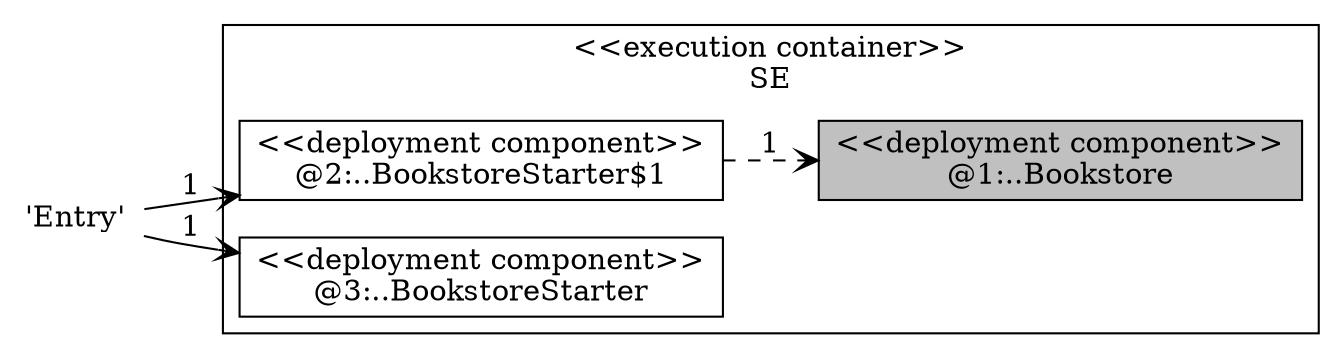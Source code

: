 digraph G {
 rankdir=LR;
"depNode_0" [label="'Entry'",shape="none"]
subgraph "cluster_container1" {
 label = "<<execution container>>\nSE";
 shape = "box";
 style = "filled";
 fillcolor = "white";
"depNode_1" [label="<<deployment component>>\n@1:..Bookstore",shape="box",style="filled",color="#000000",fillcolor="gray"]
"depNode_2" [label="<<deployment component>>\n@2:..BookstoreStarter$1",shape="box",style="filled",color="#000000",fillcolor="white"]
"depNode_3" [label="<<deployment component>>\n@3:..BookstoreStarter",shape="box",style="filled",color="#000000",fillcolor="white"]
}
depNode_0->depNode_2[label=1, style="solid", arrowhead="open", color="#000000"]
depNode_0->depNode_3[label=1, style="solid", arrowhead="open", color="#000000"]
depNode_2->depNode_1[label=1, style="dashed", arrowhead="open", color="#000000"]
}
